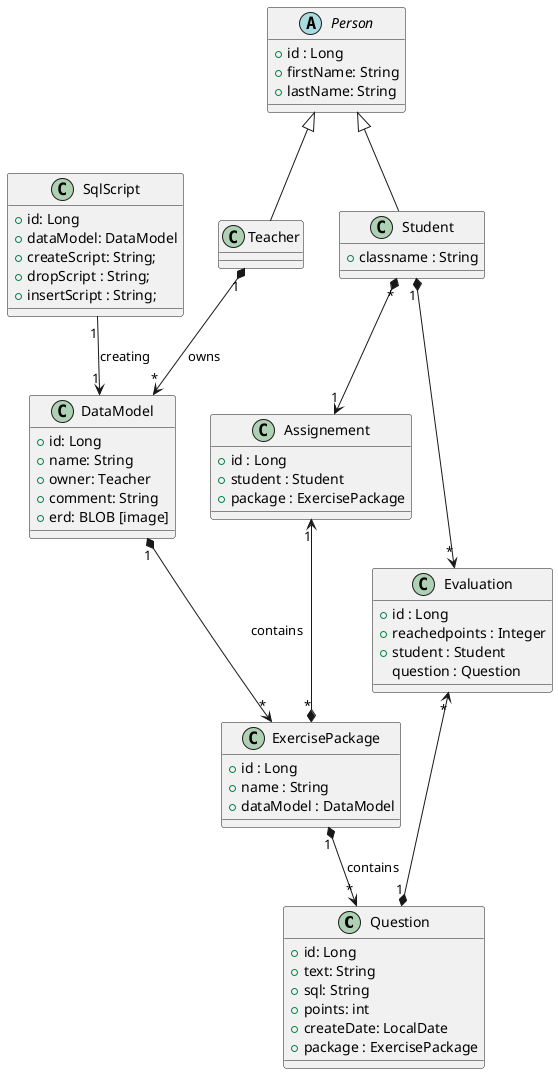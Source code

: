  @startuml

 class Question {
   + id: Long
   + text: String
   + sql: String
   + points: int
   + createDate: LocalDate
   + package : ExercisePackage
 }

 class DataModel {
   + id: Long
   + name: String
   + owner: Teacher
   + comment: String
   + erd: BLOB [image]
 }

 class SqlScript {
   + id: Long
   + dataModel: DataModel
   + createScript: String;
   + dropScript : String;
   + insertScript : String;
 }

 class Student{
   + classname : String
 }

 class Teacher{

 }

 abstract class Person {
   + id : Long
   + firstName: String
   + lastName: String
 }

 class ExercisePackage{
   + id : Long
   + name : String
   + dataModel : DataModel
 }

 class Assignement{
    + id : Long
    + student : Student
    + package : ExercisePackage
  }

  class Evaluation{
    + id : Long
    + reachedpoints : Integer
    + student : Student
    question : Question
  }

 Person <|-- Student
 Person <|-- Teacher
 Teacher "1" *--> "*" DataModel :owns
 Student "*" *--> "1" Assignement
 Assignement "1" <--* "*" ExercisePackage
 DataModel "1" *--> "*" ExercisePackage : contains
 ExercisePackage "1" *--> "*" Question :contains
 SqlScript "1" --> "1" DataModel :creating
 Student "1" *--> "*" Evaluation
 Evaluation "*" <--* "1" Question
 @enduml